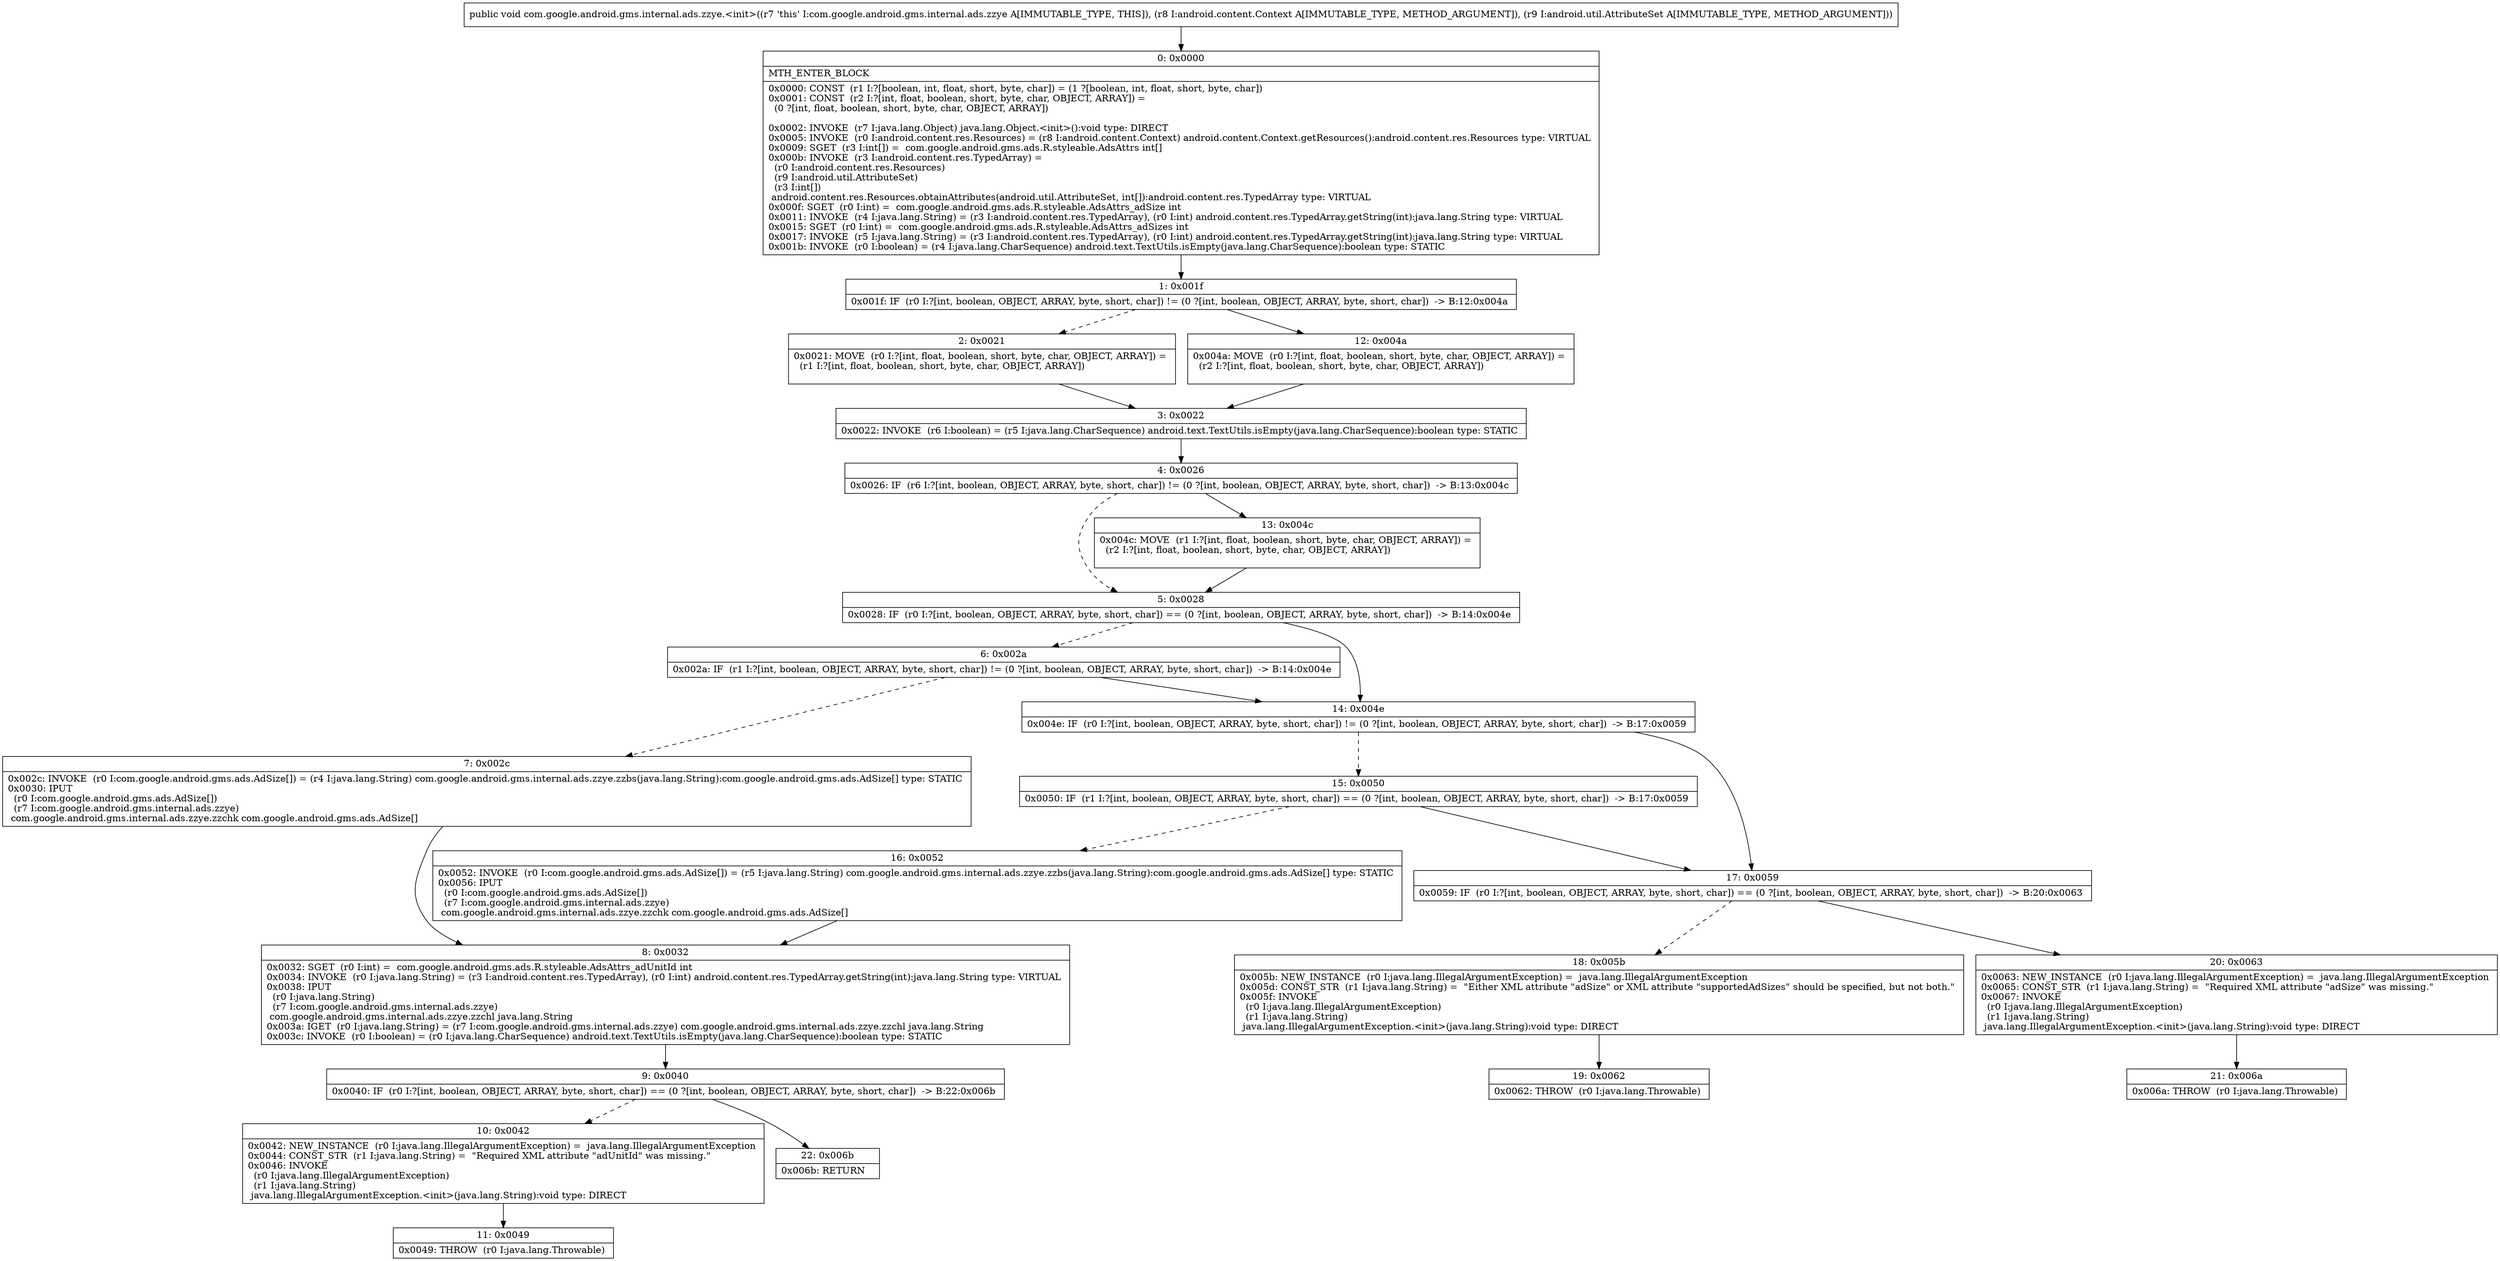 digraph "CFG forcom.google.android.gms.internal.ads.zzye.\<init\>(Landroid\/content\/Context;Landroid\/util\/AttributeSet;)V" {
Node_0 [shape=record,label="{0\:\ 0x0000|MTH_ENTER_BLOCK\l|0x0000: CONST  (r1 I:?[boolean, int, float, short, byte, char]) = (1 ?[boolean, int, float, short, byte, char]) \l0x0001: CONST  (r2 I:?[int, float, boolean, short, byte, char, OBJECT, ARRAY]) = \l  (0 ?[int, float, boolean, short, byte, char, OBJECT, ARRAY])\l \l0x0002: INVOKE  (r7 I:java.lang.Object) java.lang.Object.\<init\>():void type: DIRECT \l0x0005: INVOKE  (r0 I:android.content.res.Resources) = (r8 I:android.content.Context) android.content.Context.getResources():android.content.res.Resources type: VIRTUAL \l0x0009: SGET  (r3 I:int[]) =  com.google.android.gms.ads.R.styleable.AdsAttrs int[] \l0x000b: INVOKE  (r3 I:android.content.res.TypedArray) = \l  (r0 I:android.content.res.Resources)\l  (r9 I:android.util.AttributeSet)\l  (r3 I:int[])\l android.content.res.Resources.obtainAttributes(android.util.AttributeSet, int[]):android.content.res.TypedArray type: VIRTUAL \l0x000f: SGET  (r0 I:int) =  com.google.android.gms.ads.R.styleable.AdsAttrs_adSize int \l0x0011: INVOKE  (r4 I:java.lang.String) = (r3 I:android.content.res.TypedArray), (r0 I:int) android.content.res.TypedArray.getString(int):java.lang.String type: VIRTUAL \l0x0015: SGET  (r0 I:int) =  com.google.android.gms.ads.R.styleable.AdsAttrs_adSizes int \l0x0017: INVOKE  (r5 I:java.lang.String) = (r3 I:android.content.res.TypedArray), (r0 I:int) android.content.res.TypedArray.getString(int):java.lang.String type: VIRTUAL \l0x001b: INVOKE  (r0 I:boolean) = (r4 I:java.lang.CharSequence) android.text.TextUtils.isEmpty(java.lang.CharSequence):boolean type: STATIC \l}"];
Node_1 [shape=record,label="{1\:\ 0x001f|0x001f: IF  (r0 I:?[int, boolean, OBJECT, ARRAY, byte, short, char]) != (0 ?[int, boolean, OBJECT, ARRAY, byte, short, char])  \-\> B:12:0x004a \l}"];
Node_2 [shape=record,label="{2\:\ 0x0021|0x0021: MOVE  (r0 I:?[int, float, boolean, short, byte, char, OBJECT, ARRAY]) = \l  (r1 I:?[int, float, boolean, short, byte, char, OBJECT, ARRAY])\l \l}"];
Node_3 [shape=record,label="{3\:\ 0x0022|0x0022: INVOKE  (r6 I:boolean) = (r5 I:java.lang.CharSequence) android.text.TextUtils.isEmpty(java.lang.CharSequence):boolean type: STATIC \l}"];
Node_4 [shape=record,label="{4\:\ 0x0026|0x0026: IF  (r6 I:?[int, boolean, OBJECT, ARRAY, byte, short, char]) != (0 ?[int, boolean, OBJECT, ARRAY, byte, short, char])  \-\> B:13:0x004c \l}"];
Node_5 [shape=record,label="{5\:\ 0x0028|0x0028: IF  (r0 I:?[int, boolean, OBJECT, ARRAY, byte, short, char]) == (0 ?[int, boolean, OBJECT, ARRAY, byte, short, char])  \-\> B:14:0x004e \l}"];
Node_6 [shape=record,label="{6\:\ 0x002a|0x002a: IF  (r1 I:?[int, boolean, OBJECT, ARRAY, byte, short, char]) != (0 ?[int, boolean, OBJECT, ARRAY, byte, short, char])  \-\> B:14:0x004e \l}"];
Node_7 [shape=record,label="{7\:\ 0x002c|0x002c: INVOKE  (r0 I:com.google.android.gms.ads.AdSize[]) = (r4 I:java.lang.String) com.google.android.gms.internal.ads.zzye.zzbs(java.lang.String):com.google.android.gms.ads.AdSize[] type: STATIC \l0x0030: IPUT  \l  (r0 I:com.google.android.gms.ads.AdSize[])\l  (r7 I:com.google.android.gms.internal.ads.zzye)\l com.google.android.gms.internal.ads.zzye.zzchk com.google.android.gms.ads.AdSize[] \l}"];
Node_8 [shape=record,label="{8\:\ 0x0032|0x0032: SGET  (r0 I:int) =  com.google.android.gms.ads.R.styleable.AdsAttrs_adUnitId int \l0x0034: INVOKE  (r0 I:java.lang.String) = (r3 I:android.content.res.TypedArray), (r0 I:int) android.content.res.TypedArray.getString(int):java.lang.String type: VIRTUAL \l0x0038: IPUT  \l  (r0 I:java.lang.String)\l  (r7 I:com.google.android.gms.internal.ads.zzye)\l com.google.android.gms.internal.ads.zzye.zzchl java.lang.String \l0x003a: IGET  (r0 I:java.lang.String) = (r7 I:com.google.android.gms.internal.ads.zzye) com.google.android.gms.internal.ads.zzye.zzchl java.lang.String \l0x003c: INVOKE  (r0 I:boolean) = (r0 I:java.lang.CharSequence) android.text.TextUtils.isEmpty(java.lang.CharSequence):boolean type: STATIC \l}"];
Node_9 [shape=record,label="{9\:\ 0x0040|0x0040: IF  (r0 I:?[int, boolean, OBJECT, ARRAY, byte, short, char]) == (0 ?[int, boolean, OBJECT, ARRAY, byte, short, char])  \-\> B:22:0x006b \l}"];
Node_10 [shape=record,label="{10\:\ 0x0042|0x0042: NEW_INSTANCE  (r0 I:java.lang.IllegalArgumentException) =  java.lang.IllegalArgumentException \l0x0044: CONST_STR  (r1 I:java.lang.String) =  \"Required XML attribute \"adUnitId\" was missing.\" \l0x0046: INVOKE  \l  (r0 I:java.lang.IllegalArgumentException)\l  (r1 I:java.lang.String)\l java.lang.IllegalArgumentException.\<init\>(java.lang.String):void type: DIRECT \l}"];
Node_11 [shape=record,label="{11\:\ 0x0049|0x0049: THROW  (r0 I:java.lang.Throwable) \l}"];
Node_12 [shape=record,label="{12\:\ 0x004a|0x004a: MOVE  (r0 I:?[int, float, boolean, short, byte, char, OBJECT, ARRAY]) = \l  (r2 I:?[int, float, boolean, short, byte, char, OBJECT, ARRAY])\l \l}"];
Node_13 [shape=record,label="{13\:\ 0x004c|0x004c: MOVE  (r1 I:?[int, float, boolean, short, byte, char, OBJECT, ARRAY]) = \l  (r2 I:?[int, float, boolean, short, byte, char, OBJECT, ARRAY])\l \l}"];
Node_14 [shape=record,label="{14\:\ 0x004e|0x004e: IF  (r0 I:?[int, boolean, OBJECT, ARRAY, byte, short, char]) != (0 ?[int, boolean, OBJECT, ARRAY, byte, short, char])  \-\> B:17:0x0059 \l}"];
Node_15 [shape=record,label="{15\:\ 0x0050|0x0050: IF  (r1 I:?[int, boolean, OBJECT, ARRAY, byte, short, char]) == (0 ?[int, boolean, OBJECT, ARRAY, byte, short, char])  \-\> B:17:0x0059 \l}"];
Node_16 [shape=record,label="{16\:\ 0x0052|0x0052: INVOKE  (r0 I:com.google.android.gms.ads.AdSize[]) = (r5 I:java.lang.String) com.google.android.gms.internal.ads.zzye.zzbs(java.lang.String):com.google.android.gms.ads.AdSize[] type: STATIC \l0x0056: IPUT  \l  (r0 I:com.google.android.gms.ads.AdSize[])\l  (r7 I:com.google.android.gms.internal.ads.zzye)\l com.google.android.gms.internal.ads.zzye.zzchk com.google.android.gms.ads.AdSize[] \l}"];
Node_17 [shape=record,label="{17\:\ 0x0059|0x0059: IF  (r0 I:?[int, boolean, OBJECT, ARRAY, byte, short, char]) == (0 ?[int, boolean, OBJECT, ARRAY, byte, short, char])  \-\> B:20:0x0063 \l}"];
Node_18 [shape=record,label="{18\:\ 0x005b|0x005b: NEW_INSTANCE  (r0 I:java.lang.IllegalArgumentException) =  java.lang.IllegalArgumentException \l0x005d: CONST_STR  (r1 I:java.lang.String) =  \"Either XML attribute \"adSize\" or XML attribute \"supportedAdSizes\" should be specified, but not both.\" \l0x005f: INVOKE  \l  (r0 I:java.lang.IllegalArgumentException)\l  (r1 I:java.lang.String)\l java.lang.IllegalArgumentException.\<init\>(java.lang.String):void type: DIRECT \l}"];
Node_19 [shape=record,label="{19\:\ 0x0062|0x0062: THROW  (r0 I:java.lang.Throwable) \l}"];
Node_20 [shape=record,label="{20\:\ 0x0063|0x0063: NEW_INSTANCE  (r0 I:java.lang.IllegalArgumentException) =  java.lang.IllegalArgumentException \l0x0065: CONST_STR  (r1 I:java.lang.String) =  \"Required XML attribute \"adSize\" was missing.\" \l0x0067: INVOKE  \l  (r0 I:java.lang.IllegalArgumentException)\l  (r1 I:java.lang.String)\l java.lang.IllegalArgumentException.\<init\>(java.lang.String):void type: DIRECT \l}"];
Node_21 [shape=record,label="{21\:\ 0x006a|0x006a: THROW  (r0 I:java.lang.Throwable) \l}"];
Node_22 [shape=record,label="{22\:\ 0x006b|0x006b: RETURN   \l}"];
MethodNode[shape=record,label="{public void com.google.android.gms.internal.ads.zzye.\<init\>((r7 'this' I:com.google.android.gms.internal.ads.zzye A[IMMUTABLE_TYPE, THIS]), (r8 I:android.content.Context A[IMMUTABLE_TYPE, METHOD_ARGUMENT]), (r9 I:android.util.AttributeSet A[IMMUTABLE_TYPE, METHOD_ARGUMENT])) }"];
MethodNode -> Node_0;
Node_0 -> Node_1;
Node_1 -> Node_2[style=dashed];
Node_1 -> Node_12;
Node_2 -> Node_3;
Node_3 -> Node_4;
Node_4 -> Node_5[style=dashed];
Node_4 -> Node_13;
Node_5 -> Node_6[style=dashed];
Node_5 -> Node_14;
Node_6 -> Node_7[style=dashed];
Node_6 -> Node_14;
Node_7 -> Node_8;
Node_8 -> Node_9;
Node_9 -> Node_10[style=dashed];
Node_9 -> Node_22;
Node_10 -> Node_11;
Node_12 -> Node_3;
Node_13 -> Node_5;
Node_14 -> Node_15[style=dashed];
Node_14 -> Node_17;
Node_15 -> Node_16[style=dashed];
Node_15 -> Node_17;
Node_16 -> Node_8;
Node_17 -> Node_18[style=dashed];
Node_17 -> Node_20;
Node_18 -> Node_19;
Node_20 -> Node_21;
}

